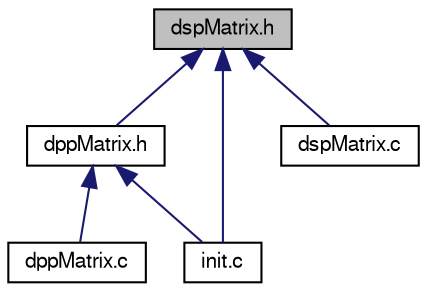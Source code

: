 digraph G
{
  edge [fontname="FreeSans",fontsize=10,labelfontname="FreeSans",labelfontsize=10];
  node [fontname="FreeSans",fontsize=10,shape=record];
  Node1 [label="dspMatrix.h",height=0.2,width=0.4,color="black", fillcolor="grey75", style="filled" fontcolor="black"];
  Node1 -> Node2 [dir=back,color="midnightblue",fontsize=10,style="solid",fontname="FreeSans"];
  Node2 [label="dppMatrix.h",height=0.2,width=0.4,color="black", fillcolor="white", style="filled",URL="$dppMatrix_8h.html"];
  Node2 -> Node3 [dir=back,color="midnightblue",fontsize=10,style="solid",fontname="FreeSans"];
  Node3 [label="dppMatrix.c",height=0.2,width=0.4,color="black", fillcolor="white", style="filled",URL="$dppMatrix_8c.html"];
  Node2 -> Node4 [dir=back,color="midnightblue",fontsize=10,style="solid",fontname="FreeSans"];
  Node4 [label="init.c",height=0.2,width=0.4,color="black", fillcolor="white", style="filled",URL="$init_8c.html"];
  Node1 -> Node5 [dir=back,color="midnightblue",fontsize=10,style="solid",fontname="FreeSans"];
  Node5 [label="dspMatrix.c",height=0.2,width=0.4,color="black", fillcolor="white", style="filled",URL="$dspMatrix_8c.html"];
  Node1 -> Node4 [dir=back,color="midnightblue",fontsize=10,style="solid",fontname="FreeSans"];
}
